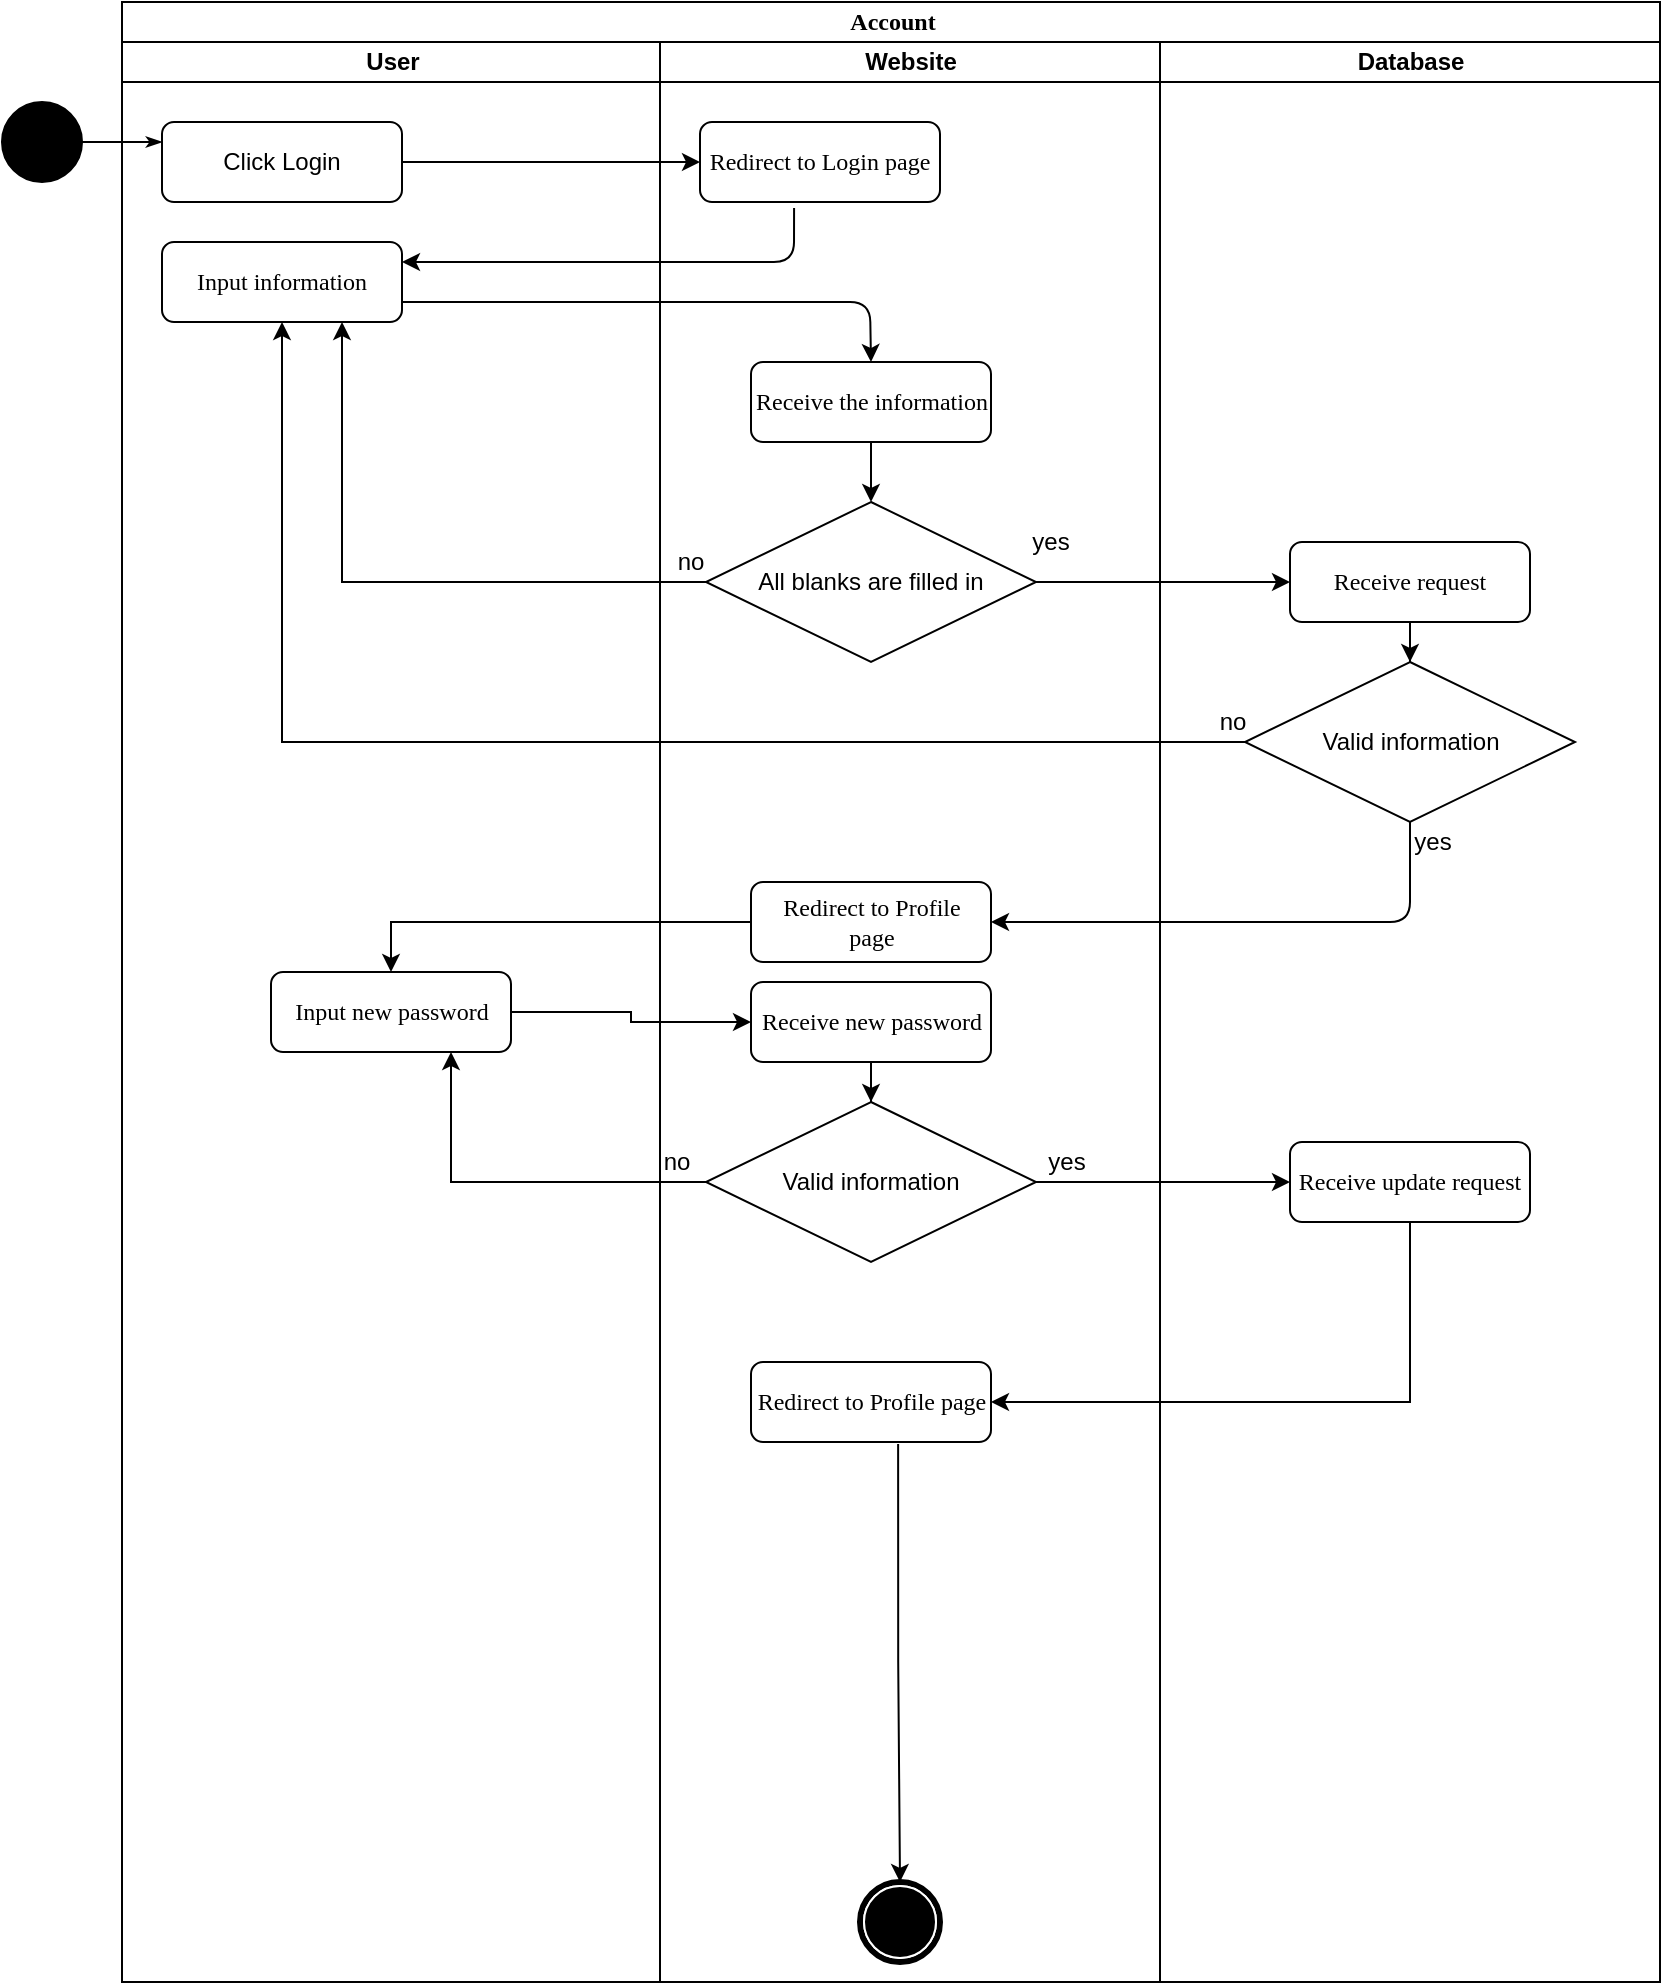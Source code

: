<mxfile version="13.0.1" type="device"><diagram name="Page-1" id="0783ab3e-0a74-02c8-0abd-f7b4e66b4bec"><mxGraphModel dx="1422" dy="712" grid="1" gridSize="10" guides="1" tooltips="1" connect="1" arrows="1" fold="1" page="1" pageScale="1" pageWidth="850" pageHeight="1100" background="#ffffff" math="0" shadow="0"><root><mxCell id="0"/><mxCell id="1" parent="0"/><mxCell id="1c1d494c118603dd-1" value="Account" style="swimlane;html=1;childLayout=stackLayout;startSize=20;rounded=0;shadow=0;comic=0;labelBackgroundColor=none;strokeWidth=1;fontFamily=Verdana;fontSize=12;align=center;" parent="1" vertex="1"><mxGeometry x="70" y="20" width="769" height="990" as="geometry"/></mxCell><mxCell id="1c1d494c118603dd-2" value="User" style="swimlane;html=1;startSize=20;" parent="1c1d494c118603dd-1" vertex="1"><mxGeometry y="20" width="269" height="970" as="geometry"/></mxCell><mxCell id="eJJc23MWVX-Xf5izc3wK-2" value="Click Login" style="rounded=1;whiteSpace=wrap;html=1;" vertex="1" parent="1c1d494c118603dd-2"><mxGeometry x="20" y="40" width="120" height="40" as="geometry"/></mxCell><mxCell id="eJJc23MWVX-Xf5izc3wK-5" value="&lt;span style=&quot;font-family: &amp;#34;verdana&amp;#34;&quot;&gt;Input information&lt;/span&gt;" style="rounded=1;whiteSpace=wrap;html=1;" vertex="1" parent="1c1d494c118603dd-2"><mxGeometry x="20" y="100" width="120" height="40" as="geometry"/></mxCell><mxCell id="eJJc23MWVX-Xf5izc3wK-43" value="&lt;span style=&quot;font-family: &amp;#34;verdana&amp;#34;&quot;&gt;Input new password&lt;br&gt;&lt;/span&gt;" style="rounded=1;whiteSpace=wrap;html=1;" vertex="1" parent="1c1d494c118603dd-2"><mxGeometry x="74.5" y="465" width="120" height="40" as="geometry"/></mxCell><mxCell id="1c1d494c118603dd-3" value="Website" style="swimlane;html=1;startSize=20;" parent="1c1d494c118603dd-1" vertex="1"><mxGeometry x="269" y="20" width="250" height="970" as="geometry"/></mxCell><mxCell id="eJJc23MWVX-Xf5izc3wK-50" value="no" style="text;html=1;align=center;verticalAlign=middle;resizable=0;points=[];autosize=1;" vertex="1" parent="1c1d494c118603dd-3"><mxGeometry x="-7" y="550" width="30" height="20" as="geometry"/></mxCell><mxCell id="eJJc23MWVX-Xf5izc3wK-14" value="no" style="text;html=1;align=center;verticalAlign=middle;resizable=0;points=[];autosize=1;" vertex="1" parent="1c1d494c118603dd-3"><mxGeometry y="250" width="30" height="20" as="geometry"/></mxCell><mxCell id="eJJc23MWVX-Xf5izc3wK-3" value="&lt;span style=&quot;font-family: &amp;#34;verdana&amp;#34;&quot;&gt;Redirect to Login page&lt;/span&gt;" style="rounded=1;whiteSpace=wrap;html=1;" vertex="1" parent="1c1d494c118603dd-3"><mxGeometry x="20" y="40" width="120" height="40" as="geometry"/></mxCell><mxCell id="eJJc23MWVX-Xf5izc3wK-54" value="&lt;span style=&quot;font-family: &amp;#34;verdana&amp;#34;&quot;&gt;Redirect to Profile page&lt;br&gt;&lt;/span&gt;" style="rounded=1;whiteSpace=wrap;html=1;" vertex="1" parent="1c1d494c118603dd-3"><mxGeometry x="45.5" y="660" width="120" height="40" as="geometry"/></mxCell><mxCell id="eJJc23MWVX-Xf5izc3wK-11" value="All blanks are filled in" style="rhombus;whiteSpace=wrap;html=1;" vertex="1" parent="1c1d494c118603dd-3"><mxGeometry x="23" y="230" width="165" height="80" as="geometry"/></mxCell><mxCell id="eJJc23MWVX-Xf5izc3wK-12" style="edgeStyle=orthogonalEdgeStyle;rounded=0;orthogonalLoop=1;jettySize=auto;html=1;entryX=0.5;entryY=0;entryDx=0;entryDy=0;" edge="1" parent="1c1d494c118603dd-3" source="eJJc23MWVX-Xf5izc3wK-9" target="eJJc23MWVX-Xf5izc3wK-11"><mxGeometry relative="1" as="geometry"/></mxCell><mxCell id="eJJc23MWVX-Xf5izc3wK-9" value="&lt;span style=&quot;font-family: &amp;#34;verdana&amp;#34;&quot;&gt;Receive the information&lt;/span&gt;" style="rounded=1;whiteSpace=wrap;html=1;" vertex="1" parent="1c1d494c118603dd-3"><mxGeometry x="45.5" y="160" width="120" height="40" as="geometry"/></mxCell><mxCell id="eJJc23MWVX-Xf5izc3wK-39" value="&lt;span style=&quot;font-family: &amp;#34;verdana&amp;#34;&quot;&gt;Redirect to Profile&lt;br&gt;page&lt;br&gt;&lt;/span&gt;" style="rounded=1;whiteSpace=wrap;html=1;" vertex="1" parent="1c1d494c118603dd-3"><mxGeometry x="45.5" y="420" width="120" height="40" as="geometry"/></mxCell><mxCell id="eJJc23MWVX-Xf5izc3wK-48" style="edgeStyle=orthogonalEdgeStyle;rounded=0;orthogonalLoop=1;jettySize=auto;html=1;entryX=0.5;entryY=0;entryDx=0;entryDy=0;" edge="1" parent="1c1d494c118603dd-3" source="eJJc23MWVX-Xf5izc3wK-45" target="eJJc23MWVX-Xf5izc3wK-47"><mxGeometry relative="1" as="geometry"/></mxCell><mxCell id="eJJc23MWVX-Xf5izc3wK-45" value="&lt;span style=&quot;font-family: &amp;#34;verdana&amp;#34;&quot;&gt;Receive new password&lt;br&gt;&lt;/span&gt;" style="rounded=1;whiteSpace=wrap;html=1;" vertex="1" parent="1c1d494c118603dd-3"><mxGeometry x="45.5" y="470" width="120" height="40" as="geometry"/></mxCell><mxCell id="eJJc23MWVX-Xf5izc3wK-47" value="Valid information" style="rhombus;whiteSpace=wrap;html=1;" vertex="1" parent="1c1d494c118603dd-3"><mxGeometry x="23" y="530" width="165" height="80" as="geometry"/></mxCell><mxCell id="60571a20871a0731-5" value="" style="shape=mxgraph.bpmn.shape;html=1;verticalLabelPosition=bottom;labelBackgroundColor=#ffffff;verticalAlign=top;perimeter=ellipsePerimeter;outline=end;symbol=terminate;rounded=0;shadow=0;comic=0;strokeWidth=1;fontFamily=Verdana;fontSize=12;align=center;" parent="1c1d494c118603dd-3" vertex="1"><mxGeometry x="100" y="920" width="40" height="40" as="geometry"/></mxCell><mxCell id="eJJc23MWVX-Xf5izc3wK-21" value="yes" style="text;html=1;align=center;verticalAlign=middle;resizable=0;points=[];autosize=1;" vertex="1" parent="1c1d494c118603dd-3"><mxGeometry x="180" y="240" width="30" height="20" as="geometry"/></mxCell><mxCell id="eJJc23MWVX-Xf5izc3wK-35" style="edgeStyle=orthogonalEdgeStyle;rounded=0;orthogonalLoop=1;jettySize=auto;html=1;entryX=0.5;entryY=0;entryDx=0;entryDy=0;exitX=0.613;exitY=1.025;exitDx=0;exitDy=0;exitPerimeter=0;" edge="1" parent="1c1d494c118603dd-3" source="eJJc23MWVX-Xf5izc3wK-54" target="60571a20871a0731-5"><mxGeometry relative="1" as="geometry"><mxPoint x="120" y="830" as="sourcePoint"/></mxGeometry></mxCell><mxCell id="eJJc23MWVX-Xf5izc3wK-53" value="yes" style="text;html=1;align=center;verticalAlign=middle;resizable=0;points=[];autosize=1;" vertex="1" parent="1c1d494c118603dd-3"><mxGeometry x="188" y="550" width="30" height="20" as="geometry"/></mxCell><mxCell id="1c1d494c118603dd-4" value="Database" style="swimlane;html=1;startSize=20;" parent="1c1d494c118603dd-1" vertex="1"><mxGeometry x="519" y="20" width="250" height="970" as="geometry"/></mxCell><mxCell id="eJJc23MWVX-Xf5izc3wK-38" style="edgeStyle=orthogonalEdgeStyle;rounded=0;orthogonalLoop=1;jettySize=auto;html=1;" edge="1" parent="1c1d494c118603dd-4" source="eJJc23MWVX-Xf5izc3wK-36" target="eJJc23MWVX-Xf5izc3wK-37"><mxGeometry relative="1" as="geometry"/></mxCell><mxCell id="eJJc23MWVX-Xf5izc3wK-20" value="no" style="text;html=1;align=center;verticalAlign=middle;resizable=0;points=[];autosize=1;" vertex="1" parent="1c1d494c118603dd-4"><mxGeometry x="21" y="330" width="30" height="20" as="geometry"/></mxCell><mxCell id="eJJc23MWVX-Xf5izc3wK-36" value="&lt;span style=&quot;font-family: &amp;#34;verdana&amp;#34;&quot;&gt;Receive request&lt;/span&gt;" style="rounded=1;whiteSpace=wrap;html=1;" vertex="1" parent="1c1d494c118603dd-4"><mxGeometry x="65" y="250" width="120" height="40" as="geometry"/></mxCell><mxCell id="eJJc23MWVX-Xf5izc3wK-37" value="Valid information" style="rhombus;whiteSpace=wrap;html=1;" vertex="1" parent="1c1d494c118603dd-4"><mxGeometry x="42.5" y="310" width="165" height="80" as="geometry"/></mxCell><mxCell id="eJJc23MWVX-Xf5izc3wK-51" value="&lt;span style=&quot;font-family: &amp;#34;verdana&amp;#34;&quot;&gt;Receive update request&lt;br&gt;&lt;/span&gt;" style="rounded=1;whiteSpace=wrap;html=1;" vertex="1" parent="1c1d494c118603dd-4"><mxGeometry x="65" y="550" width="120" height="40" as="geometry"/></mxCell><mxCell id="eJJc23MWVX-Xf5izc3wK-42" value="yes" style="text;html=1;align=center;verticalAlign=middle;resizable=0;points=[];autosize=1;" vertex="1" parent="1c1d494c118603dd-4"><mxGeometry x="121" y="390" width="30" height="20" as="geometry"/></mxCell><mxCell id="eJJc23MWVX-Xf5izc3wK-4" style="edgeStyle=orthogonalEdgeStyle;rounded=0;orthogonalLoop=1;jettySize=auto;html=1;entryX=0;entryY=0.5;entryDx=0;entryDy=0;" edge="1" parent="1c1d494c118603dd-1" source="eJJc23MWVX-Xf5izc3wK-2" target="eJJc23MWVX-Xf5izc3wK-3"><mxGeometry relative="1" as="geometry"/></mxCell><mxCell id="eJJc23MWVX-Xf5izc3wK-8" value="" style="endArrow=classic;html=1;exitX=0.392;exitY=1.075;exitDx=0;exitDy=0;exitPerimeter=0;entryX=1;entryY=0.25;entryDx=0;entryDy=0;" edge="1" parent="1c1d494c118603dd-1" source="eJJc23MWVX-Xf5izc3wK-3" target="eJJc23MWVX-Xf5izc3wK-5"><mxGeometry width="50" height="50" relative="1" as="geometry"><mxPoint x="330" y="270" as="sourcePoint"/><mxPoint x="380" y="220" as="targetPoint"/><Array as="points"><mxPoint x="336" y="130"/></Array></mxGeometry></mxCell><mxCell id="eJJc23MWVX-Xf5izc3wK-10" value="" style="endArrow=classic;html=1;exitX=1;exitY=0.75;exitDx=0;exitDy=0;entryX=0.5;entryY=0;entryDx=0;entryDy=0;" edge="1" parent="1c1d494c118603dd-1" source="eJJc23MWVX-Xf5izc3wK-5" target="eJJc23MWVX-Xf5izc3wK-9"><mxGeometry width="50" height="50" relative="1" as="geometry"><mxPoint x="330" y="270" as="sourcePoint"/><mxPoint x="380" y="220" as="targetPoint"/><Array as="points"><mxPoint x="374" y="150"/></Array></mxGeometry></mxCell><mxCell id="eJJc23MWVX-Xf5izc3wK-13" style="edgeStyle=orthogonalEdgeStyle;rounded=0;orthogonalLoop=1;jettySize=auto;html=1;exitX=0;exitY=0.5;exitDx=0;exitDy=0;entryX=0.75;entryY=1;entryDx=0;entryDy=0;" edge="1" parent="1c1d494c118603dd-1" source="eJJc23MWVX-Xf5izc3wK-11" target="eJJc23MWVX-Xf5izc3wK-5"><mxGeometry relative="1" as="geometry"/></mxCell><mxCell id="eJJc23MWVX-Xf5izc3wK-19" style="edgeStyle=orthogonalEdgeStyle;rounded=0;orthogonalLoop=1;jettySize=auto;html=1;entryX=0.5;entryY=1;entryDx=0;entryDy=0;exitX=0;exitY=0.5;exitDx=0;exitDy=0;" edge="1" parent="1c1d494c118603dd-1" source="eJJc23MWVX-Xf5izc3wK-37" target="eJJc23MWVX-Xf5izc3wK-5"><mxGeometry relative="1" as="geometry"><mxPoint x="292" y="470" as="sourcePoint"/></mxGeometry></mxCell><mxCell id="eJJc23MWVX-Xf5izc3wK-16" style="edgeStyle=orthogonalEdgeStyle;rounded=0;orthogonalLoop=1;jettySize=auto;html=1;entryX=0;entryY=0.5;entryDx=0;entryDy=0;" edge="1" parent="1c1d494c118603dd-1" source="eJJc23MWVX-Xf5izc3wK-11" target="eJJc23MWVX-Xf5izc3wK-36"><mxGeometry relative="1" as="geometry"/></mxCell><mxCell id="eJJc23MWVX-Xf5izc3wK-41" value="" style="endArrow=classic;html=1;entryX=1;entryY=0.5;entryDx=0;entryDy=0;exitX=0.5;exitY=1;exitDx=0;exitDy=0;" edge="1" parent="1c1d494c118603dd-1" source="eJJc23MWVX-Xf5izc3wK-37" target="eJJc23MWVX-Xf5izc3wK-39"><mxGeometry width="50" height="50" relative="1" as="geometry"><mxPoint x="330" y="410" as="sourcePoint"/><mxPoint x="380" y="360" as="targetPoint"/><Array as="points"><mxPoint x="644" y="460"/></Array></mxGeometry></mxCell><mxCell id="eJJc23MWVX-Xf5izc3wK-44" style="edgeStyle=orthogonalEdgeStyle;rounded=0;orthogonalLoop=1;jettySize=auto;html=1;entryX=0.5;entryY=0;entryDx=0;entryDy=0;" edge="1" parent="1c1d494c118603dd-1" source="eJJc23MWVX-Xf5izc3wK-39" target="eJJc23MWVX-Xf5izc3wK-43"><mxGeometry relative="1" as="geometry"/></mxCell><mxCell id="eJJc23MWVX-Xf5izc3wK-46" style="edgeStyle=orthogonalEdgeStyle;rounded=0;orthogonalLoop=1;jettySize=auto;html=1;entryX=0;entryY=0.5;entryDx=0;entryDy=0;" edge="1" parent="1c1d494c118603dd-1" source="eJJc23MWVX-Xf5izc3wK-43" target="eJJc23MWVX-Xf5izc3wK-45"><mxGeometry relative="1" as="geometry"/></mxCell><mxCell id="eJJc23MWVX-Xf5izc3wK-49" style="edgeStyle=orthogonalEdgeStyle;rounded=0;orthogonalLoop=1;jettySize=auto;html=1;entryX=0.75;entryY=1;entryDx=0;entryDy=0;" edge="1" parent="1c1d494c118603dd-1" source="eJJc23MWVX-Xf5izc3wK-47" target="eJJc23MWVX-Xf5izc3wK-43"><mxGeometry relative="1" as="geometry"/></mxCell><mxCell id="eJJc23MWVX-Xf5izc3wK-52" style="edgeStyle=orthogonalEdgeStyle;rounded=0;orthogonalLoop=1;jettySize=auto;html=1;entryX=0;entryY=0.5;entryDx=0;entryDy=0;" edge="1" parent="1c1d494c118603dd-1" source="eJJc23MWVX-Xf5izc3wK-47" target="eJJc23MWVX-Xf5izc3wK-51"><mxGeometry relative="1" as="geometry"/></mxCell><mxCell id="eJJc23MWVX-Xf5izc3wK-55" style="edgeStyle=orthogonalEdgeStyle;rounded=0;orthogonalLoop=1;jettySize=auto;html=1;entryX=1;entryY=0.5;entryDx=0;entryDy=0;" edge="1" parent="1c1d494c118603dd-1" source="eJJc23MWVX-Xf5izc3wK-51" target="eJJc23MWVX-Xf5izc3wK-54"><mxGeometry relative="1" as="geometry"><mxPoint x="600" y="710" as="targetPoint"/><Array as="points"><mxPoint x="644" y="700"/></Array></mxGeometry></mxCell><mxCell id="60571a20871a0731-4" value="" style="ellipse;whiteSpace=wrap;html=1;rounded=0;shadow=0;comic=0;labelBackgroundColor=none;strokeWidth=1;fillColor=#000000;fontFamily=Verdana;fontSize=12;align=center;" parent="1" vertex="1"><mxGeometry x="10" y="70" width="40" height="40" as="geometry"/></mxCell><mxCell id="1c1d494c118603dd-27" style="edgeStyle=orthogonalEdgeStyle;rounded=0;html=1;labelBackgroundColor=none;startArrow=none;startFill=0;startSize=5;endArrow=classicThin;endFill=1;endSize=5;jettySize=auto;orthogonalLoop=1;strokeWidth=1;fontFamily=Verdana;fontSize=12;entryX=0;entryY=0.25;entryDx=0;entryDy=0;" parent="1" source="60571a20871a0731-4" target="eJJc23MWVX-Xf5izc3wK-2" edge="1"><mxGeometry relative="1" as="geometry"><mxPoint x="90" y="90" as="targetPoint"/></mxGeometry></mxCell></root></mxGraphModel></diagram></mxfile>